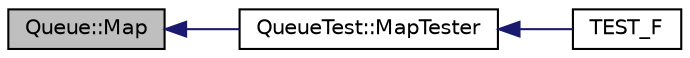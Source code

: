digraph "Queue::Map"
{
  edge [fontname="Helvetica",fontsize="10",labelfontname="Helvetica",labelfontsize="10"];
  node [fontname="Helvetica",fontsize="10",shape=record];
  rankdir="LR";
  Node26 [label="Queue::Map",height=0.2,width=0.4,color="black", fillcolor="grey75", style="filled", fontcolor="black"];
  Node26 -> Node27 [dir="back",color="midnightblue",fontsize="10",style="solid",fontname="Helvetica"];
  Node27 [label="QueueTest::MapTester",height=0.2,width=0.4,color="black", fillcolor="white", style="filled",URL="$dd/d38/class_queue_test.html#a7f1661cd16c428a130d6ac1e4246eaab"];
  Node27 -> Node28 [dir="back",color="midnightblue",fontsize="10",style="solid",fontname="Helvetica"];
  Node28 [label="TEST_F",height=0.2,width=0.4,color="black", fillcolor="white", style="filled",URL="$d0/df8/sample3__unittest_8cc.html#ab9369b85f03de6dbf56f77d255515c8c"];
}
